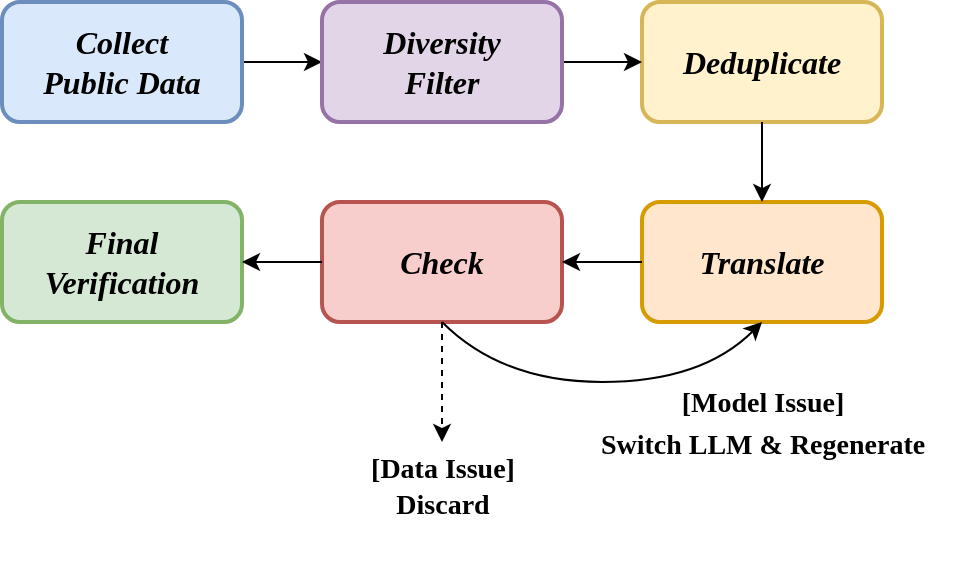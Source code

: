 <mxfile version="20.8.16" type="device"><diagram name="第 1 页" id="gTz1FhZ01Q4AaZDLChsf"><mxGraphModel dx="1978" dy="866" grid="1" gridSize="10" guides="1" tooltips="1" connect="1" arrows="1" fold="1" page="0" pageScale="1" pageWidth="827" pageHeight="1169" math="0" shadow="0"><root><mxCell id="0"/><mxCell id="1" parent="0"/><mxCell id="0hpDAUDxXcorCsJ8ffR1-1" value="&lt;font style=&quot;font-size: 12px;&quot; face=&quot;华文中宋&quot;&gt;&lt;b&gt;收集公开数据&lt;/b&gt;&lt;/font&gt;" style="rounded=1;whiteSpace=wrap;html=1;fillColor=#dae8fc;strokeColor=#6c8ebf;" vertex="1" parent="1"><mxGeometry x="-920" y="-380" width="120" height="60" as="geometry"/></mxCell><mxCell id="0hpDAUDxXcorCsJ8ffR1-2" value="" style="endArrow=classic;html=1;rounded=0;exitX=1;exitY=0.5;exitDx=0;exitDy=0;entryX=0;entryY=0.5;entryDx=0;entryDy=0;" edge="1" parent="1" source="0hpDAUDxXcorCsJ8ffR1-1" target="0hpDAUDxXcorCsJ8ffR1-3"><mxGeometry width="50" height="50" relative="1" as="geometry"><mxPoint x="-800" y="-350.37" as="sourcePoint"/><mxPoint x="-760" y="-350" as="targetPoint"/></mxGeometry></mxCell><mxCell id="0hpDAUDxXcorCsJ8ffR1-3" value="&lt;font face=&quot;华文中宋&quot;&gt;&lt;b&gt;多样性筛选&lt;/b&gt;&lt;/font&gt;" style="rounded=1;whiteSpace=wrap;html=1;fillColor=#e1d5e7;strokeColor=#9673a6;" vertex="1" parent="1"><mxGeometry x="-760" y="-380" width="120" height="60" as="geometry"/></mxCell><mxCell id="0hpDAUDxXcorCsJ8ffR1-4" value="&lt;font face=&quot;Times New Roman&quot; style=&quot;font-size: 16px;&quot;&gt;&lt;i style=&quot;&quot;&gt;Deduplicate&lt;/i&gt;&lt;/font&gt;" style="rounded=1;whiteSpace=wrap;html=1;fillColor=#fff2cc;strokeColor=#d6b656;fontStyle=1;strokeWidth=2;fontSize=14;" vertex="1" parent="1"><mxGeometry x="-600" y="-380" width="120" height="60" as="geometry"/></mxCell><mxCell id="0hpDAUDxXcorCsJ8ffR1-5" value="" style="endArrow=classic;html=1;rounded=0;exitX=1;exitY=0.5;exitDx=0;exitDy=0;entryX=0;entryY=0.5;entryDx=0;entryDy=0;" edge="1" parent="1" source="0hpDAUDxXcorCsJ8ffR1-3" target="0hpDAUDxXcorCsJ8ffR1-4"><mxGeometry width="50" height="50" relative="1" as="geometry"><mxPoint x="-640" y="-350.37" as="sourcePoint"/><mxPoint x="-600" y="-350" as="targetPoint"/></mxGeometry></mxCell><mxCell id="0hpDAUDxXcorCsJ8ffR1-6" value="&lt;font size=&quot;1&quot; face=&quot;Times New Roman&quot; style=&quot;&quot;&gt;&lt;i style=&quot;font-size: 16px;&quot;&gt;Translate&lt;/i&gt;&lt;/font&gt;" style="rounded=1;whiteSpace=wrap;html=1;fillColor=#ffe6cc;strokeColor=#d79b00;fontStyle=1;strokeWidth=2;fontSize=14;" vertex="1" parent="1"><mxGeometry x="-600" y="-280" width="120" height="60" as="geometry"/></mxCell><mxCell id="0hpDAUDxXcorCsJ8ffR1-7" value="" style="endArrow=classic;html=1;rounded=0;exitX=0.5;exitY=1;exitDx=0;exitDy=0;entryX=0.5;entryY=0;entryDx=0;entryDy=0;" edge="1" parent="1" source="0hpDAUDxXcorCsJ8ffR1-4" target="0hpDAUDxXcorCsJ8ffR1-6"><mxGeometry width="50" height="50" relative="1" as="geometry"><mxPoint x="-690" y="-210" as="sourcePoint"/><mxPoint x="-640" y="-260" as="targetPoint"/></mxGeometry></mxCell><mxCell id="0hpDAUDxXcorCsJ8ffR1-8" value="&lt;font face=&quot;Times New Roman&quot;&gt;&lt;span style=&quot;font-size: 16px;&quot;&gt;&lt;i&gt;Check&lt;/i&gt;&lt;/span&gt;&lt;/font&gt;" style="rounded=1;whiteSpace=wrap;html=1;fillColor=#f8cecc;strokeColor=#b85450;fontStyle=1;strokeWidth=2;fontSize=14;" vertex="1" parent="1"><mxGeometry x="-760" y="-280" width="120" height="60" as="geometry"/></mxCell><mxCell id="0hpDAUDxXcorCsJ8ffR1-9" value="" style="endArrow=classic;html=1;rounded=0;exitX=0;exitY=0.5;exitDx=0;exitDy=0;entryX=1;entryY=0.5;entryDx=0;entryDy=0;" edge="1" parent="1" source="0hpDAUDxXcorCsJ8ffR1-6" target="0hpDAUDxXcorCsJ8ffR1-8"><mxGeometry width="50" height="50" relative="1" as="geometry"><mxPoint x="-670" y="-140" as="sourcePoint"/><mxPoint x="-620" y="-190" as="targetPoint"/></mxGeometry></mxCell><mxCell id="0hpDAUDxXcorCsJ8ffR1-10" value="" style="curved=1;endArrow=classic;html=1;rounded=0;entryX=0.5;entryY=1;entryDx=0;entryDy=0;exitX=0.5;exitY=1;exitDx=0;exitDy=0;" edge="1" parent="1" source="0hpDAUDxXcorCsJ8ffR1-8" target="0hpDAUDxXcorCsJ8ffR1-6"><mxGeometry width="50" height="50" relative="1" as="geometry"><mxPoint x="-610" y="-140" as="sourcePoint"/><mxPoint x="-560" y="-190" as="targetPoint"/><Array as="points"><mxPoint x="-670" y="-190"/><mxPoint x="-570" y="-190"/></Array></mxGeometry></mxCell><mxCell id="0hpDAUDxXcorCsJ8ffR1-11" value="&lt;p style=&quot;line-height: 150%; font-size: 14px;&quot;&gt;&lt;font face=&quot;Times New Roman&quot; style=&quot;font-size: 14px;&quot;&gt;[Model Issue]&lt;br&gt;Switch LLM &amp;amp; Regenerate&lt;/font&gt;&lt;/p&gt;" style="text;html=1;align=center;verticalAlign=middle;resizable=0;points=[];autosize=1;strokeColor=none;fillColor=none;fontStyle=1" vertex="1" parent="1"><mxGeometry x="-635" y="-210" width="190" height="80" as="geometry"/></mxCell><mxCell id="0hpDAUDxXcorCsJ8ffR1-12" value="" style="endArrow=classic;html=1;rounded=0;dashed=1;exitX=0.5;exitY=1;exitDx=0;exitDy=0;" edge="1" parent="1" source="0hpDAUDxXcorCsJ8ffR1-8"><mxGeometry width="50" height="50" relative="1" as="geometry"><mxPoint x="-750" y="-110" as="sourcePoint"/><mxPoint x="-700" y="-160" as="targetPoint"/></mxGeometry></mxCell><mxCell id="0hpDAUDxXcorCsJ8ffR1-13" value="&lt;p style=&quot;line-height: 150%;&quot;&gt;&lt;font face=&quot;Times New Roman&quot;&gt;&lt;span style=&quot;font-size: 14px;&quot;&gt;[Data Issue]&lt;br&gt;Discard&lt;/span&gt;&lt;/font&gt;&lt;/p&gt;" style="text;html=1;align=center;verticalAlign=middle;resizable=0;points=[];autosize=1;strokeColor=none;fillColor=none;fontStyle=1" vertex="1" parent="1"><mxGeometry x="-750" y="-178" width="100" height="80" as="geometry"/></mxCell><mxCell id="0hpDAUDxXcorCsJ8ffR1-14" value="&lt;font face=&quot;Times New Roman&quot; style=&quot;font-size: 16px;&quot;&gt;&lt;i&gt;Final&lt;br&gt;Verification&lt;/i&gt;&lt;/font&gt;" style="rounded=1;whiteSpace=wrap;html=1;fillColor=#d5e8d4;strokeColor=#82b366;fontStyle=1;strokeWidth=2;fontSize=14;" vertex="1" parent="1"><mxGeometry x="-920" y="-280" width="120" height="60" as="geometry"/></mxCell><mxCell id="0hpDAUDxXcorCsJ8ffR1-15" value="" style="endArrow=classic;html=1;rounded=0;exitX=0;exitY=0.5;exitDx=0;exitDy=0;entryX=1;entryY=0.5;entryDx=0;entryDy=0;" edge="1" parent="1" source="0hpDAUDxXcorCsJ8ffR1-8" target="0hpDAUDxXcorCsJ8ffR1-14"><mxGeometry width="50" height="50" relative="1" as="geometry"><mxPoint x="-810" y="-140" as="sourcePoint"/><mxPoint x="-760" y="-190" as="targetPoint"/></mxGeometry></mxCell><mxCell id="0hpDAUDxXcorCsJ8ffR1-16" value="&lt;font size=&quot;1&quot; face=&quot;Times New Roman&quot; style=&quot;&quot;&gt;&lt;b style=&quot;&quot;&gt;&lt;i style=&quot;font-size: 16px;&quot;&gt;Collect&lt;br&gt;Public Data&lt;/i&gt;&lt;/b&gt;&lt;/font&gt;" style="rounded=1;whiteSpace=wrap;html=1;fillColor=#dae8fc;strokeColor=#6c8ebf;strokeWidth=2;fontSize=14;" vertex="1" parent="1"><mxGeometry x="-920" y="-380" width="120" height="60" as="geometry"/></mxCell><mxCell id="0hpDAUDxXcorCsJ8ffR1-17" value="&lt;font style=&quot;font-size: 14px;&quot;&gt;&lt;b style=&quot;font-size: 14px;&quot;&gt;&lt;font style=&quot;font-size: 16px;&quot; face=&quot;Times New Roman&quot;&gt;&lt;i&gt;Diversity&lt;br&gt;Filter&lt;/i&gt;&lt;/font&gt;&lt;br&gt;&lt;/b&gt;&lt;/font&gt;" style="rounded=1;whiteSpace=wrap;html=1;fillColor=#e1d5e7;strokeColor=#9673a6;strokeWidth=2;fontSize=14;" vertex="1" parent="1"><mxGeometry x="-760" y="-380" width="120" height="60" as="geometry"/></mxCell></root></mxGraphModel></diagram></mxfile>